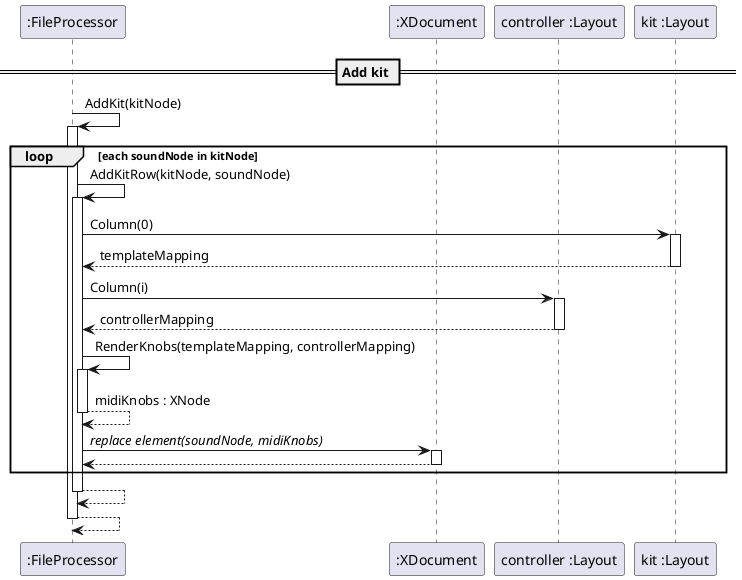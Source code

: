 @startuml
autoactivate on
' skinparam handwritten true
' skinparam backgroundColor #EEEBDC

participant ":FileProcessor" as FileProcessor
participant ":XDocument" as XDocument

participant "controller :Layout" as controller
participant "kit :Layout" as kit



== Add kit ==

FileProcessor -> FileProcessor : AddKit(kitNode)

loop each soundNode in kitNode

	FileProcessor -> FileProcessor : AddKitRow(kitNode, soundNode)

	FileProcessor -> kit: Column(0)
	return templateMapping
	FileProcessor -> controller : Column(i)
	return controllerMapping

	FileProcessor -> FileProcessor : RenderKnobs(templateMapping, controllerMapping)
	return midiKnobs : XNode
	FileProcessor -> XDocument : //replace element(soundNode, midiKnobs)//
	return

end



return

return

@enduml